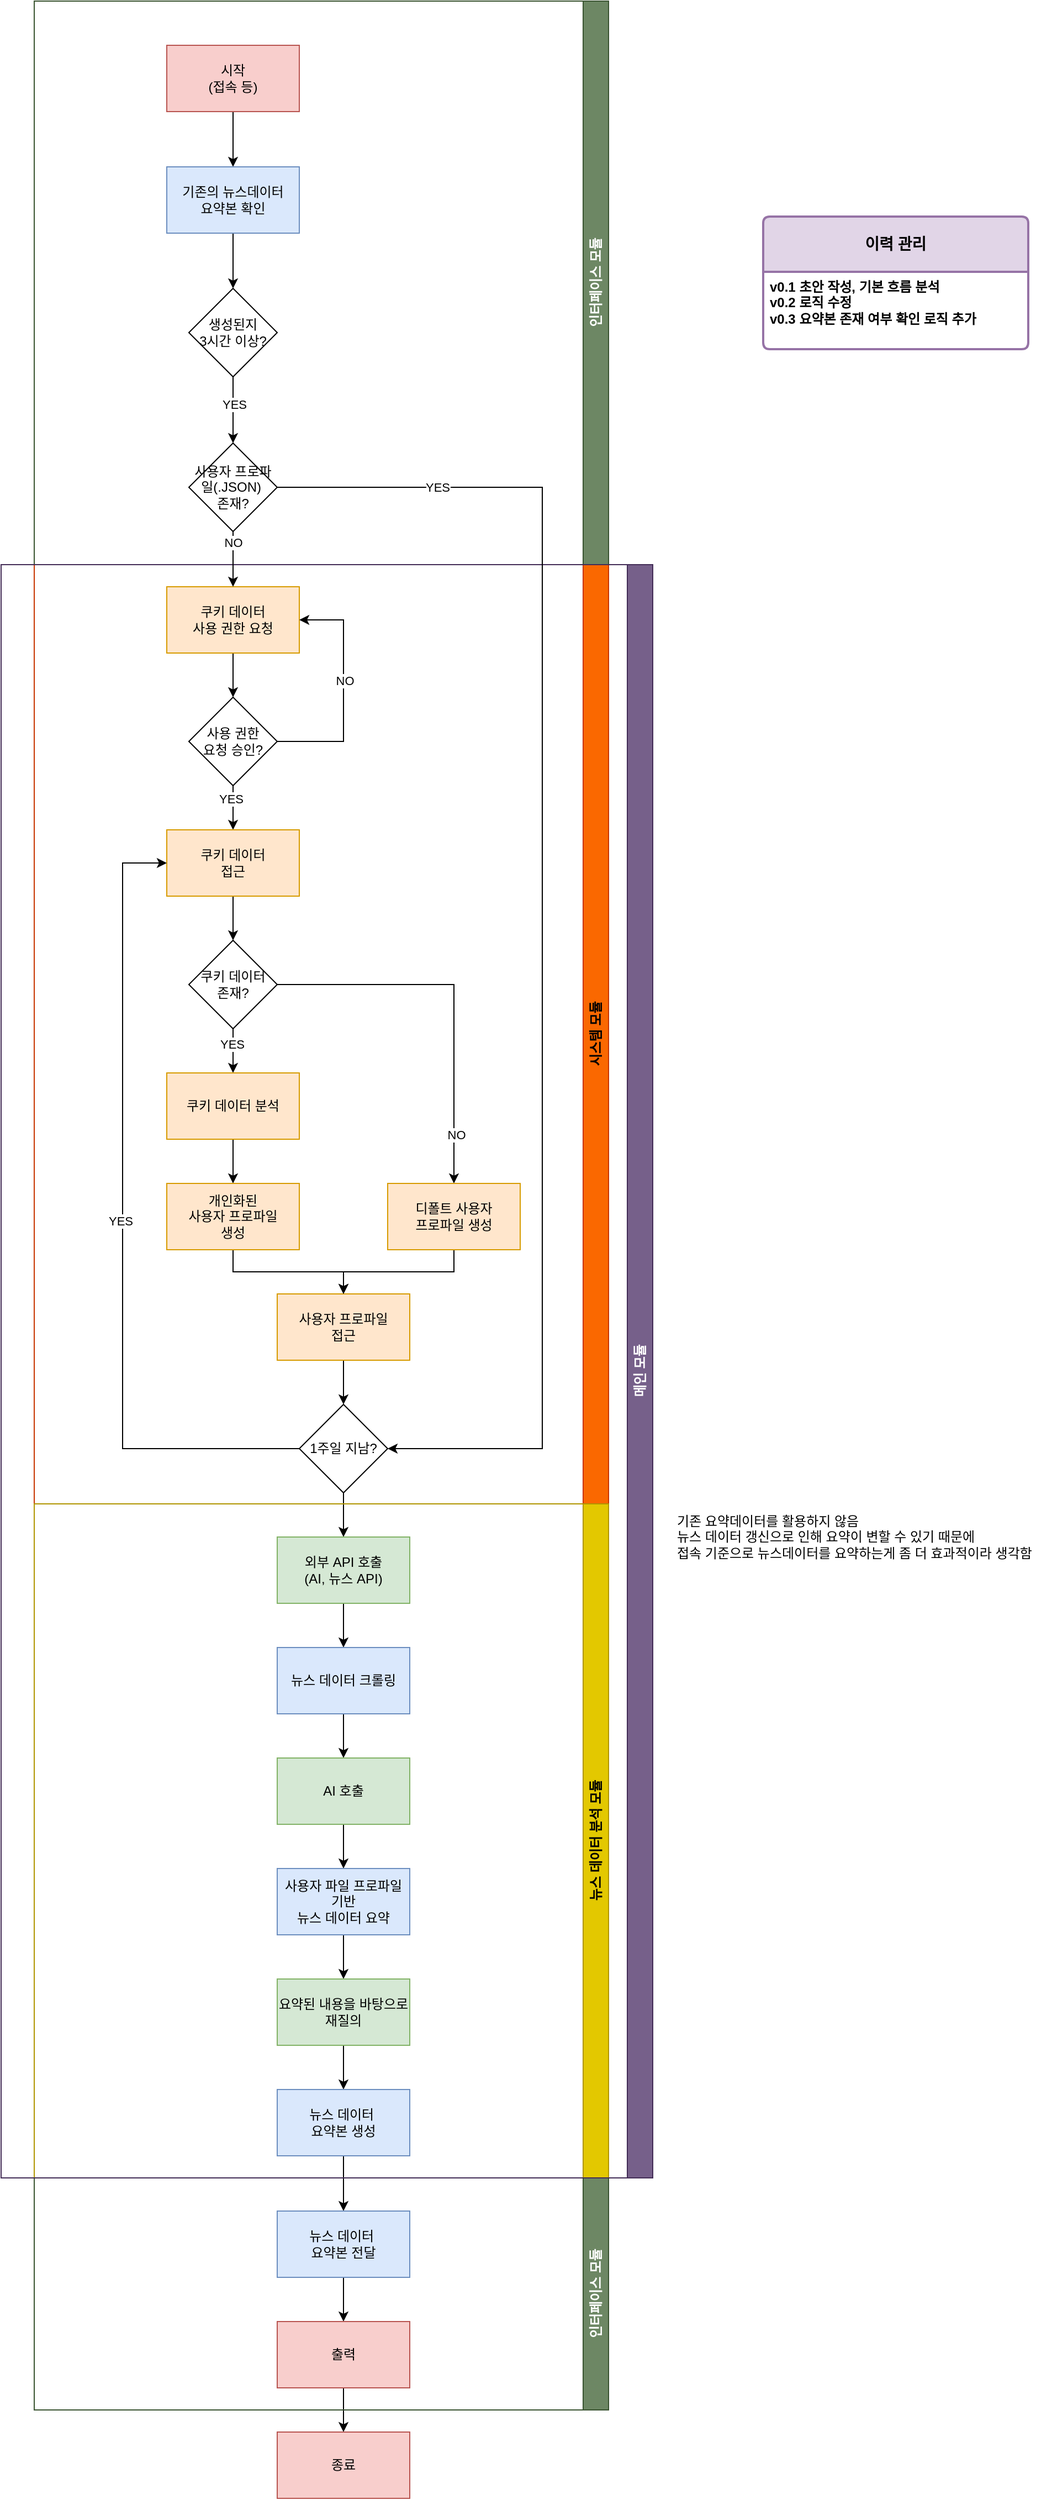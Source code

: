 <mxfile version="27.0.9">
  <diagram name="페이지-1" id="7lLQrzUmtWG5xAL3UR_k">
    <mxGraphModel dx="1413" dy="2850" grid="1" gridSize="10" guides="1" tooltips="1" connect="1" arrows="1" fold="1" page="1" pageScale="1" pageWidth="827" pageHeight="1169" math="0" shadow="0">
      <root>
        <mxCell id="0" />
        <mxCell id="1" parent="0" />
        <mxCell id="yme_UXmCtHUpHJ4hDXaQ-7" style="edgeStyle=orthogonalEdgeStyle;rounded=0;orthogonalLoop=1;jettySize=auto;html=1;exitX=0.5;exitY=1;exitDx=0;exitDy=0;entryX=0.5;entryY=0;entryDx=0;entryDy=0;" parent="1" source="yme_UXmCtHUpHJ4hDXaQ-4" target="yme_UXmCtHUpHJ4hDXaQ-6" edge="1">
          <mxGeometry relative="1" as="geometry" />
        </mxCell>
        <mxCell id="yme_UXmCtHUpHJ4hDXaQ-4" value="쿠키 데이터&lt;div&gt;사용 권한 요청&lt;/div&gt;" style="rounded=0;whiteSpace=wrap;html=1;fillColor=#ffe6cc;strokeColor=#d79b00;" parent="1" vertex="1">
          <mxGeometry x="120" y="320" width="120" height="60" as="geometry" />
        </mxCell>
        <mxCell id="yme_UXmCtHUpHJ4hDXaQ-8" style="edgeStyle=orthogonalEdgeStyle;rounded=0;orthogonalLoop=1;jettySize=auto;html=1;exitX=1;exitY=0.5;exitDx=0;exitDy=0;entryX=1;entryY=0.5;entryDx=0;entryDy=0;" parent="1" source="yme_UXmCtHUpHJ4hDXaQ-6" target="yme_UXmCtHUpHJ4hDXaQ-4" edge="1">
          <mxGeometry relative="1" as="geometry">
            <Array as="points">
              <mxPoint x="280" y="460" />
              <mxPoint x="280" y="350" />
            </Array>
          </mxGeometry>
        </mxCell>
        <mxCell id="yme_UXmCtHUpHJ4hDXaQ-9" value="NO" style="edgeLabel;html=1;align=center;verticalAlign=middle;resizable=0;points=[];" parent="yme_UXmCtHUpHJ4hDXaQ-8" vertex="1" connectable="0">
          <mxGeometry x="0.095" y="-1" relative="1" as="geometry">
            <mxPoint as="offset" />
          </mxGeometry>
        </mxCell>
        <mxCell id="yme_UXmCtHUpHJ4hDXaQ-17" style="edgeStyle=orthogonalEdgeStyle;rounded=0;orthogonalLoop=1;jettySize=auto;html=1;exitX=0.5;exitY=1;exitDx=0;exitDy=0;entryX=0.5;entryY=0;entryDx=0;entryDy=0;" parent="1" source="yme_UXmCtHUpHJ4hDXaQ-6" target="yme_UXmCtHUpHJ4hDXaQ-14" edge="1">
          <mxGeometry relative="1" as="geometry" />
        </mxCell>
        <mxCell id="yme_UXmCtHUpHJ4hDXaQ-18" value="YES" style="edgeLabel;html=1;align=center;verticalAlign=middle;resizable=0;points=[];" parent="yme_UXmCtHUpHJ4hDXaQ-17" vertex="1" connectable="0">
          <mxGeometry x="-0.4" y="-2" relative="1" as="geometry">
            <mxPoint as="offset" />
          </mxGeometry>
        </mxCell>
        <mxCell id="yme_UXmCtHUpHJ4hDXaQ-6" value="사용 권한&lt;div&gt;요청 승인?&lt;/div&gt;" style="rhombus;whiteSpace=wrap;html=1;" parent="1" vertex="1">
          <mxGeometry x="140" y="420" width="80" height="80" as="geometry" />
        </mxCell>
        <mxCell id="yme_UXmCtHUpHJ4hDXaQ-30" style="edgeStyle=orthogonalEdgeStyle;rounded=0;orthogonalLoop=1;jettySize=auto;html=1;exitX=0.5;exitY=1;exitDx=0;exitDy=0;entryX=0.5;entryY=0;entryDx=0;entryDy=0;" parent="1" source="yme_UXmCtHUpHJ4hDXaQ-10" target="yme_UXmCtHUpHJ4hDXaQ-28" edge="1">
          <mxGeometry relative="1" as="geometry" />
        </mxCell>
        <mxCell id="yme_UXmCtHUpHJ4hDXaQ-10" value="사용자 프로파일&lt;div&gt;접근&lt;/div&gt;" style="rounded=0;whiteSpace=wrap;html=1;fillColor=#ffe6cc;strokeColor=#d79b00;" parent="1" vertex="1">
          <mxGeometry x="220" y="960" width="120" height="60" as="geometry" />
        </mxCell>
        <mxCell id="yme_UXmCtHUpHJ4hDXaQ-19" style="edgeStyle=orthogonalEdgeStyle;rounded=0;orthogonalLoop=1;jettySize=auto;html=1;exitX=0.5;exitY=1;exitDx=0;exitDy=0;entryX=0.5;entryY=0;entryDx=0;entryDy=0;" parent="1" source="yme_UXmCtHUpHJ4hDXaQ-14" target="yme_UXmCtHUpHJ4hDXaQ-16" edge="1">
          <mxGeometry relative="1" as="geometry" />
        </mxCell>
        <mxCell id="yme_UXmCtHUpHJ4hDXaQ-14" value="쿠키 데이터&lt;div&gt;접근&lt;/div&gt;" style="rounded=0;whiteSpace=wrap;html=1;fillColor=#ffe6cc;strokeColor=#d79b00;" parent="1" vertex="1">
          <mxGeometry x="120" y="540" width="120" height="60" as="geometry" />
        </mxCell>
        <mxCell id="yme_UXmCtHUpHJ4hDXaQ-21" style="edgeStyle=orthogonalEdgeStyle;rounded=0;orthogonalLoop=1;jettySize=auto;html=1;exitX=0.5;exitY=1;exitDx=0;exitDy=0;" parent="1" source="yme_UXmCtHUpHJ4hDXaQ-16" target="yme_UXmCtHUpHJ4hDXaQ-20" edge="1">
          <mxGeometry relative="1" as="geometry" />
        </mxCell>
        <mxCell id="yme_UXmCtHUpHJ4hDXaQ-24" value="YES" style="edgeLabel;html=1;align=center;verticalAlign=middle;resizable=0;points=[];" parent="yme_UXmCtHUpHJ4hDXaQ-21" vertex="1" connectable="0">
          <mxGeometry x="-0.3" y="-1" relative="1" as="geometry">
            <mxPoint as="offset" />
          </mxGeometry>
        </mxCell>
        <mxCell id="yme_UXmCtHUpHJ4hDXaQ-23" style="edgeStyle=orthogonalEdgeStyle;rounded=0;orthogonalLoop=1;jettySize=auto;html=1;exitX=1;exitY=0.5;exitDx=0;exitDy=0;" parent="1" source="yme_UXmCtHUpHJ4hDXaQ-16" target="yme_UXmCtHUpHJ4hDXaQ-22" edge="1">
          <mxGeometry relative="1" as="geometry" />
        </mxCell>
        <mxCell id="yme_UXmCtHUpHJ4hDXaQ-25" value="NO" style="edgeLabel;html=1;align=center;verticalAlign=middle;resizable=0;points=[];" parent="yme_UXmCtHUpHJ4hDXaQ-23" vertex="1" connectable="0">
          <mxGeometry x="0.742" y="2" relative="1" as="geometry">
            <mxPoint as="offset" />
          </mxGeometry>
        </mxCell>
        <mxCell id="yme_UXmCtHUpHJ4hDXaQ-16" value="쿠키 데이터&lt;div&gt;존재?&lt;/div&gt;" style="rhombus;whiteSpace=wrap;html=1;" parent="1" vertex="1">
          <mxGeometry x="140" y="640" width="80" height="80" as="geometry" />
        </mxCell>
        <mxCell id="yme_UXmCtHUpHJ4hDXaQ-27" style="edgeStyle=orthogonalEdgeStyle;rounded=0;orthogonalLoop=1;jettySize=auto;html=1;exitX=0.5;exitY=1;exitDx=0;exitDy=0;entryX=0.5;entryY=0;entryDx=0;entryDy=0;" parent="1" source="yme_UXmCtHUpHJ4hDXaQ-20" target="yme_UXmCtHUpHJ4hDXaQ-26" edge="1">
          <mxGeometry relative="1" as="geometry" />
        </mxCell>
        <mxCell id="yme_UXmCtHUpHJ4hDXaQ-20" value="쿠키 데이터 분석" style="rounded=0;whiteSpace=wrap;html=1;fillColor=#ffe6cc;strokeColor=#d79b00;" parent="1" vertex="1">
          <mxGeometry x="120" y="760" width="120" height="60" as="geometry" />
        </mxCell>
        <mxCell id="yme_UXmCtHUpHJ4hDXaQ-34" style="edgeStyle=orthogonalEdgeStyle;rounded=0;orthogonalLoop=1;jettySize=auto;html=1;exitX=0.5;exitY=1;exitDx=0;exitDy=0;entryX=0.5;entryY=0;entryDx=0;entryDy=0;" parent="1" source="yme_UXmCtHUpHJ4hDXaQ-22" target="yme_UXmCtHUpHJ4hDXaQ-10" edge="1">
          <mxGeometry relative="1" as="geometry" />
        </mxCell>
        <mxCell id="yme_UXmCtHUpHJ4hDXaQ-22" value="디폴트 사용자&lt;div&gt;프로파일 생성&lt;/div&gt;" style="rounded=0;whiteSpace=wrap;html=1;fillColor=#ffe6cc;strokeColor=#d79b00;" parent="1" vertex="1">
          <mxGeometry x="320" y="860" width="120" height="60" as="geometry" />
        </mxCell>
        <mxCell id="yme_UXmCtHUpHJ4hDXaQ-33" style="edgeStyle=orthogonalEdgeStyle;rounded=0;orthogonalLoop=1;jettySize=auto;html=1;exitX=0.5;exitY=1;exitDx=0;exitDy=0;" parent="1" source="yme_UXmCtHUpHJ4hDXaQ-26" target="yme_UXmCtHUpHJ4hDXaQ-10" edge="1">
          <mxGeometry relative="1" as="geometry" />
        </mxCell>
        <mxCell id="yme_UXmCtHUpHJ4hDXaQ-26" value="개인화된&lt;div&gt;사용자 프로파일&lt;/div&gt;&lt;div&gt;생성&lt;/div&gt;" style="rounded=0;whiteSpace=wrap;html=1;fillColor=#ffe6cc;strokeColor=#d79b00;" parent="1" vertex="1">
          <mxGeometry x="120" y="860" width="120" height="60" as="geometry" />
        </mxCell>
        <mxCell id="yme_UXmCtHUpHJ4hDXaQ-31" style="edgeStyle=orthogonalEdgeStyle;rounded=0;orthogonalLoop=1;jettySize=auto;html=1;exitX=0;exitY=0.5;exitDx=0;exitDy=0;entryX=0;entryY=0.5;entryDx=0;entryDy=0;" parent="1" source="yme_UXmCtHUpHJ4hDXaQ-28" target="yme_UXmCtHUpHJ4hDXaQ-14" edge="1">
          <mxGeometry relative="1" as="geometry">
            <Array as="points">
              <mxPoint x="80" y="1100" />
              <mxPoint x="80" y="570" />
            </Array>
          </mxGeometry>
        </mxCell>
        <mxCell id="yme_UXmCtHUpHJ4hDXaQ-32" value="YES" style="edgeLabel;html=1;align=center;verticalAlign=middle;resizable=0;points=[];" parent="yme_UXmCtHUpHJ4hDXaQ-31" vertex="1" connectable="0">
          <mxGeometry x="0.003" y="2" relative="1" as="geometry">
            <mxPoint as="offset" />
          </mxGeometry>
        </mxCell>
        <mxCell id="yme_UXmCtHUpHJ4hDXaQ-40" style="edgeStyle=orthogonalEdgeStyle;rounded=0;orthogonalLoop=1;jettySize=auto;html=1;exitX=0.5;exitY=1;exitDx=0;exitDy=0;" parent="1" source="yme_UXmCtHUpHJ4hDXaQ-28" target="yme_UXmCtHUpHJ4hDXaQ-35" edge="1">
          <mxGeometry relative="1" as="geometry">
            <mxPoint x="280" y="1190" as="targetPoint" />
          </mxGeometry>
        </mxCell>
        <mxCell id="yme_UXmCtHUpHJ4hDXaQ-28" value="1주일 지남?" style="rhombus;whiteSpace=wrap;html=1;" parent="1" vertex="1">
          <mxGeometry x="240" y="1060" width="80" height="80" as="geometry" />
        </mxCell>
        <mxCell id="yme_UXmCtHUpHJ4hDXaQ-38" style="edgeStyle=orthogonalEdgeStyle;rounded=0;orthogonalLoop=1;jettySize=auto;html=1;exitX=0.5;exitY=1;exitDx=0;exitDy=0;entryX=0.5;entryY=0;entryDx=0;entryDy=0;" parent="1" source="yme_UXmCtHUpHJ4hDXaQ-35" target="yme_UXmCtHUpHJ4hDXaQ-37" edge="1">
          <mxGeometry relative="1" as="geometry" />
        </mxCell>
        <mxCell id="yme_UXmCtHUpHJ4hDXaQ-35" value="외부 API 호출&lt;div&gt;(AI, 뉴스 API)&lt;/div&gt;" style="rounded=0;whiteSpace=wrap;html=1;fillColor=#d5e8d4;strokeColor=#82b366;" parent="1" vertex="1">
          <mxGeometry x="220" y="1180" width="120" height="60" as="geometry" />
        </mxCell>
        <mxCell id="yme_UXmCtHUpHJ4hDXaQ-45" style="edgeStyle=orthogonalEdgeStyle;rounded=0;orthogonalLoop=1;jettySize=auto;html=1;exitX=0.5;exitY=1;exitDx=0;exitDy=0;" parent="1" source="yme_UXmCtHUpHJ4hDXaQ-37" target="yme_UXmCtHUpHJ4hDXaQ-44" edge="1">
          <mxGeometry relative="1" as="geometry" />
        </mxCell>
        <mxCell id="yme_UXmCtHUpHJ4hDXaQ-37" value="뉴스 데이터 크롤링" style="rounded=0;whiteSpace=wrap;html=1;fillColor=#dae8fc;strokeColor=#6c8ebf;" parent="1" vertex="1">
          <mxGeometry x="220" y="1280" width="120" height="60" as="geometry" />
        </mxCell>
        <mxCell id="yme_UXmCtHUpHJ4hDXaQ-47" style="edgeStyle=orthogonalEdgeStyle;rounded=0;orthogonalLoop=1;jettySize=auto;html=1;exitX=0.5;exitY=1;exitDx=0;exitDy=0;entryX=0.5;entryY=0;entryDx=0;entryDy=0;" parent="1" source="yme_UXmCtHUpHJ4hDXaQ-44" target="yme_UXmCtHUpHJ4hDXaQ-46" edge="1">
          <mxGeometry relative="1" as="geometry" />
        </mxCell>
        <mxCell id="yme_UXmCtHUpHJ4hDXaQ-44" value="AI 호출" style="rounded=0;whiteSpace=wrap;html=1;fillColor=#d5e8d4;strokeColor=#82b366;" parent="1" vertex="1">
          <mxGeometry x="220" y="1380" width="120" height="60" as="geometry" />
        </mxCell>
        <mxCell id="yme_UXmCtHUpHJ4hDXaQ-49" style="edgeStyle=orthogonalEdgeStyle;rounded=0;orthogonalLoop=1;jettySize=auto;html=1;exitX=0.5;exitY=1;exitDx=0;exitDy=0;entryX=0.5;entryY=0;entryDx=0;entryDy=0;" parent="1" source="yme_UXmCtHUpHJ4hDXaQ-46" target="yme_UXmCtHUpHJ4hDXaQ-48" edge="1">
          <mxGeometry relative="1" as="geometry" />
        </mxCell>
        <mxCell id="yme_UXmCtHUpHJ4hDXaQ-46" value="사용자 파일 프로파일 기반&lt;div&gt;뉴스 데이터 요약&lt;/div&gt;" style="rounded=0;whiteSpace=wrap;html=1;fillColor=#dae8fc;strokeColor=#6c8ebf;" parent="1" vertex="1">
          <mxGeometry x="220" y="1480" width="120" height="60" as="geometry" />
        </mxCell>
        <mxCell id="yme_UXmCtHUpHJ4hDXaQ-51" style="edgeStyle=orthogonalEdgeStyle;rounded=0;orthogonalLoop=1;jettySize=auto;html=1;exitX=0.5;exitY=1;exitDx=0;exitDy=0;entryX=0.5;entryY=0;entryDx=0;entryDy=0;" parent="1" source="yme_UXmCtHUpHJ4hDXaQ-48" target="yme_UXmCtHUpHJ4hDXaQ-50" edge="1">
          <mxGeometry relative="1" as="geometry" />
        </mxCell>
        <mxCell id="yme_UXmCtHUpHJ4hDXaQ-48" value="요약된 내용을 바탕으로&lt;div&gt;재질의&lt;/div&gt;" style="rounded=0;whiteSpace=wrap;html=1;fillColor=#d5e8d4;strokeColor=#82b366;" parent="1" vertex="1">
          <mxGeometry x="220" y="1580" width="120" height="60" as="geometry" />
        </mxCell>
        <mxCell id="lYCpze15JSdnsbEzXxyw-20" style="edgeStyle=orthogonalEdgeStyle;rounded=0;orthogonalLoop=1;jettySize=auto;html=1;exitX=0.5;exitY=1;exitDx=0;exitDy=0;" parent="1" source="yme_UXmCtHUpHJ4hDXaQ-50" target="lYCpze15JSdnsbEzXxyw-19" edge="1">
          <mxGeometry relative="1" as="geometry" />
        </mxCell>
        <mxCell id="yme_UXmCtHUpHJ4hDXaQ-50" value="뉴스 데이터&amp;nbsp;&lt;div&gt;요약본 생성&lt;/div&gt;" style="rounded=0;whiteSpace=wrap;html=1;fillColor=#dae8fc;strokeColor=#6c8ebf;" parent="1" vertex="1">
          <mxGeometry x="220" y="1680" width="120" height="60" as="geometry" />
        </mxCell>
        <mxCell id="yme_UXmCtHUpHJ4hDXaQ-55" style="edgeStyle=orthogonalEdgeStyle;rounded=0;orthogonalLoop=1;jettySize=auto;html=1;exitX=0.5;exitY=1;exitDx=0;exitDy=0;" parent="1" source="yme_UXmCtHUpHJ4hDXaQ-52" target="yme_UXmCtHUpHJ4hDXaQ-54" edge="1">
          <mxGeometry relative="1" as="geometry" />
        </mxCell>
        <mxCell id="yme_UXmCtHUpHJ4hDXaQ-54" value="종료" style="rounded=0;whiteSpace=wrap;html=1;fillColor=#f8cecc;strokeColor=#b85450;" parent="1" vertex="1">
          <mxGeometry x="220" y="1990" width="120" height="60" as="geometry" />
        </mxCell>
        <mxCell id="yme_UXmCtHUpHJ4hDXaQ-59" value="기존 요약데이터를 활용하지 않음&lt;div&gt;뉴스 데이터 갱신으로 인해 요약이 변할 수 있기 때문에&lt;/div&gt;&lt;div&gt;접속 기준으로 뉴스데이터를 요약하는게 좀 더 효과적이라 생각함&lt;/div&gt;" style="text;html=1;align=left;verticalAlign=middle;resizable=0;points=[];autosize=1;strokeColor=none;fillColor=none;" parent="1" vertex="1">
          <mxGeometry x="580" y="1150" width="340" height="60" as="geometry" />
        </mxCell>
        <mxCell id="yme_UXmCtHUpHJ4hDXaQ-60" value="인터페이스 모듈" style="swimlane;horizontal=0;whiteSpace=wrap;html=1;direction=west;fillColor=#6d8764;strokeColor=#3A5431;fontColor=#ffffff;" parent="1" vertex="1">
          <mxGeometry y="-210" width="520" height="510" as="geometry" />
        </mxCell>
        <mxCell id="lYCpze15JSdnsbEzXxyw-11" style="edgeStyle=orthogonalEdgeStyle;rounded=0;orthogonalLoop=1;jettySize=auto;html=1;exitX=0.5;exitY=1;exitDx=0;exitDy=0;" parent="yme_UXmCtHUpHJ4hDXaQ-60" source="yme_UXmCtHUpHJ4hDXaQ-1" target="lYCpze15JSdnsbEzXxyw-4" edge="1">
          <mxGeometry relative="1" as="geometry" />
        </mxCell>
        <mxCell id="yme_UXmCtHUpHJ4hDXaQ-1" value="시작&lt;div&gt;(접속 등)&lt;/div&gt;" style="rounded=0;whiteSpace=wrap;html=1;fillColor=#f8cecc;strokeColor=#b85450;" parent="yme_UXmCtHUpHJ4hDXaQ-60" vertex="1">
          <mxGeometry x="120" y="40" width="120" height="60" as="geometry" />
        </mxCell>
        <mxCell id="lYCpze15JSdnsbEzXxyw-1" value="사용자 프로파일(.JSON)&amp;nbsp;&lt;div&gt;존재?&lt;/div&gt;" style="rhombus;whiteSpace=wrap;html=1;" parent="yme_UXmCtHUpHJ4hDXaQ-60" vertex="1">
          <mxGeometry x="140" y="400" width="80" height="80" as="geometry" />
        </mxCell>
        <mxCell id="lYCpze15JSdnsbEzXxyw-13" style="edgeStyle=orthogonalEdgeStyle;rounded=0;orthogonalLoop=1;jettySize=auto;html=1;exitX=0.5;exitY=1;exitDx=0;exitDy=0;entryX=0.5;entryY=0;entryDx=0;entryDy=0;" parent="yme_UXmCtHUpHJ4hDXaQ-60" source="lYCpze15JSdnsbEzXxyw-4" target="lYCpze15JSdnsbEzXxyw-5" edge="1">
          <mxGeometry relative="1" as="geometry" />
        </mxCell>
        <mxCell id="lYCpze15JSdnsbEzXxyw-4" value="기존의 뉴스데이터&lt;div&gt;요약본 확인&lt;/div&gt;" style="rounded=0;whiteSpace=wrap;html=1;fillColor=#dae8fc;strokeColor=#6c8ebf;" parent="yme_UXmCtHUpHJ4hDXaQ-60" vertex="1">
          <mxGeometry x="120" y="150" width="120" height="60" as="geometry" />
        </mxCell>
        <mxCell id="lYCpze15JSdnsbEzXxyw-12" style="edgeStyle=orthogonalEdgeStyle;rounded=0;orthogonalLoop=1;jettySize=auto;html=1;exitX=0.5;exitY=1;exitDx=0;exitDy=0;entryX=0.5;entryY=0;entryDx=0;entryDy=0;" parent="yme_UXmCtHUpHJ4hDXaQ-60" source="lYCpze15JSdnsbEzXxyw-5" target="lYCpze15JSdnsbEzXxyw-1" edge="1">
          <mxGeometry relative="1" as="geometry" />
        </mxCell>
        <mxCell id="lYCpze15JSdnsbEzXxyw-14" value="YES" style="edgeLabel;html=1;align=center;verticalAlign=middle;resizable=0;points=[];" parent="lYCpze15JSdnsbEzXxyw-12" vertex="1" connectable="0">
          <mxGeometry x="-0.188" y="1" relative="1" as="geometry">
            <mxPoint as="offset" />
          </mxGeometry>
        </mxCell>
        <mxCell id="lYCpze15JSdnsbEzXxyw-5" value="생성된지&lt;div&gt;3시간 이상?&lt;/div&gt;" style="rhombus;whiteSpace=wrap;html=1;" parent="yme_UXmCtHUpHJ4hDXaQ-60" vertex="1">
          <mxGeometry x="140" y="260" width="80" height="80" as="geometry" />
        </mxCell>
        <mxCell id="yme_UXmCtHUpHJ4hDXaQ-63" value="시스템 모듈" style="swimlane;horizontal=0;whiteSpace=wrap;html=1;direction=west;fillColor=#fa6800;fontColor=#000000;strokeColor=#C73500;" parent="1" vertex="1">
          <mxGeometry y="300" width="520" height="850" as="geometry" />
        </mxCell>
        <mxCell id="yme_UXmCtHUpHJ4hDXaQ-64" value="뉴스 데이터 분석 모듈" style="swimlane;horizontal=0;whiteSpace=wrap;html=1;direction=west;fillColor=#e3c800;fontColor=#000000;strokeColor=#B09500;" parent="1" vertex="1">
          <mxGeometry y="1150" width="520" height="610" as="geometry" />
        </mxCell>
        <mxCell id="yme_UXmCtHUpHJ4hDXaQ-65" value="인터페이스 모듈" style="swimlane;horizontal=0;whiteSpace=wrap;html=1;direction=west;fillColor=#6d8764;fontColor=#ffffff;strokeColor=#3A5431;startSize=23;" parent="1" vertex="1">
          <mxGeometry y="1760" width="520" height="210" as="geometry" />
        </mxCell>
        <mxCell id="lYCpze15JSdnsbEzXxyw-21" style="edgeStyle=orthogonalEdgeStyle;rounded=0;orthogonalLoop=1;jettySize=auto;html=1;exitX=0.5;exitY=1;exitDx=0;exitDy=0;entryX=0.5;entryY=0;entryDx=0;entryDy=0;" parent="yme_UXmCtHUpHJ4hDXaQ-65" source="lYCpze15JSdnsbEzXxyw-19" target="yme_UXmCtHUpHJ4hDXaQ-52" edge="1">
          <mxGeometry relative="1" as="geometry" />
        </mxCell>
        <mxCell id="lYCpze15JSdnsbEzXxyw-19" value="뉴스 데이터&amp;nbsp;&lt;div&gt;요약본 전달&lt;/div&gt;" style="rounded=0;whiteSpace=wrap;html=1;fillColor=#dae8fc;strokeColor=#6c8ebf;" parent="yme_UXmCtHUpHJ4hDXaQ-65" vertex="1">
          <mxGeometry x="220" y="30" width="120" height="60" as="geometry" />
        </mxCell>
        <mxCell id="yme_UXmCtHUpHJ4hDXaQ-52" value="출력" style="rounded=0;whiteSpace=wrap;html=1;fillColor=#f8cecc;strokeColor=#b85450;" parent="yme_UXmCtHUpHJ4hDXaQ-65" vertex="1">
          <mxGeometry x="220" y="130" width="120" height="60" as="geometry" />
        </mxCell>
        <mxCell id="yme_UXmCtHUpHJ4hDXaQ-69" value="메인 모듈" style="swimlane;horizontal=0;whiteSpace=wrap;html=1;direction=west;fillColor=#76608a;fontColor=#ffffff;strokeColor=#432D57;" parent="1" vertex="1">
          <mxGeometry x="-30" y="300" width="590" height="1460" as="geometry" />
        </mxCell>
        <mxCell id="lYCpze15JSdnsbEzXxyw-10" style="edgeStyle=orthogonalEdgeStyle;rounded=0;orthogonalLoop=1;jettySize=auto;html=1;exitX=1;exitY=0.5;exitDx=0;exitDy=0;entryX=1;entryY=0.5;entryDx=0;entryDy=0;" parent="1" source="lYCpze15JSdnsbEzXxyw-1" target="yme_UXmCtHUpHJ4hDXaQ-28" edge="1">
          <mxGeometry relative="1" as="geometry">
            <Array as="points">
              <mxPoint x="460" y="230" />
              <mxPoint x="460" y="1100" />
            </Array>
          </mxGeometry>
        </mxCell>
        <mxCell id="lYCpze15JSdnsbEzXxyw-18" value="YES" style="edgeLabel;html=1;align=center;verticalAlign=middle;resizable=0;points=[];" parent="lYCpze15JSdnsbEzXxyw-10" vertex="1" connectable="0">
          <mxGeometry x="-0.768" y="-2" relative="1" as="geometry">
            <mxPoint y="-2" as="offset" />
          </mxGeometry>
        </mxCell>
        <mxCell id="lYCpze15JSdnsbEzXxyw-15" style="edgeStyle=orthogonalEdgeStyle;rounded=0;orthogonalLoop=1;jettySize=auto;html=1;exitX=0.5;exitY=1;exitDx=0;exitDy=0;" parent="1" source="lYCpze15JSdnsbEzXxyw-1" target="yme_UXmCtHUpHJ4hDXaQ-4" edge="1">
          <mxGeometry relative="1" as="geometry" />
        </mxCell>
        <mxCell id="lYCpze15JSdnsbEzXxyw-17" value="NO" style="edgeLabel;html=1;align=center;verticalAlign=middle;resizable=0;points=[];" parent="lYCpze15JSdnsbEzXxyw-15" vertex="1" connectable="0">
          <mxGeometry x="-0.152" relative="1" as="geometry">
            <mxPoint y="-11" as="offset" />
          </mxGeometry>
        </mxCell>
        <mxCell id="xL0O3oGPa1orL7tJJvCJ-1" value="이력 관리" style="swimlane;childLayout=stackLayout;horizontal=1;startSize=50;horizontalStack=0;rounded=1;fontSize=14;fontStyle=1;strokeWidth=2;resizeParent=0;resizeLast=1;shadow=0;dashed=0;align=center;arcSize=4;whiteSpace=wrap;html=1;fillColor=#e1d5e7;strokeColor=#9673a6;" vertex="1" parent="1">
          <mxGeometry x="660" y="-15" width="240" height="120" as="geometry" />
        </mxCell>
        <mxCell id="xL0O3oGPa1orL7tJJvCJ-2" value="&lt;b&gt;v0.1 초안 작성, 기본 흐름 분석&lt;br&gt;v0.2 로직 수정&lt;/b&gt;&lt;div&gt;&lt;b&gt;v0.3 요약본 존재 여부 확인 로직 추가&lt;br&gt;&lt;/b&gt;&lt;div&gt;&lt;br&gt;&lt;/div&gt;&lt;/div&gt;" style="align=left;strokeColor=none;fillColor=none;spacingLeft=4;spacingRight=4;fontSize=12;verticalAlign=top;resizable=0;rotatable=0;part=1;html=1;whiteSpace=wrap;" vertex="1" parent="xL0O3oGPa1orL7tJJvCJ-1">
          <mxGeometry y="50" width="240" height="70" as="geometry" />
        </mxCell>
      </root>
    </mxGraphModel>
  </diagram>
</mxfile>
